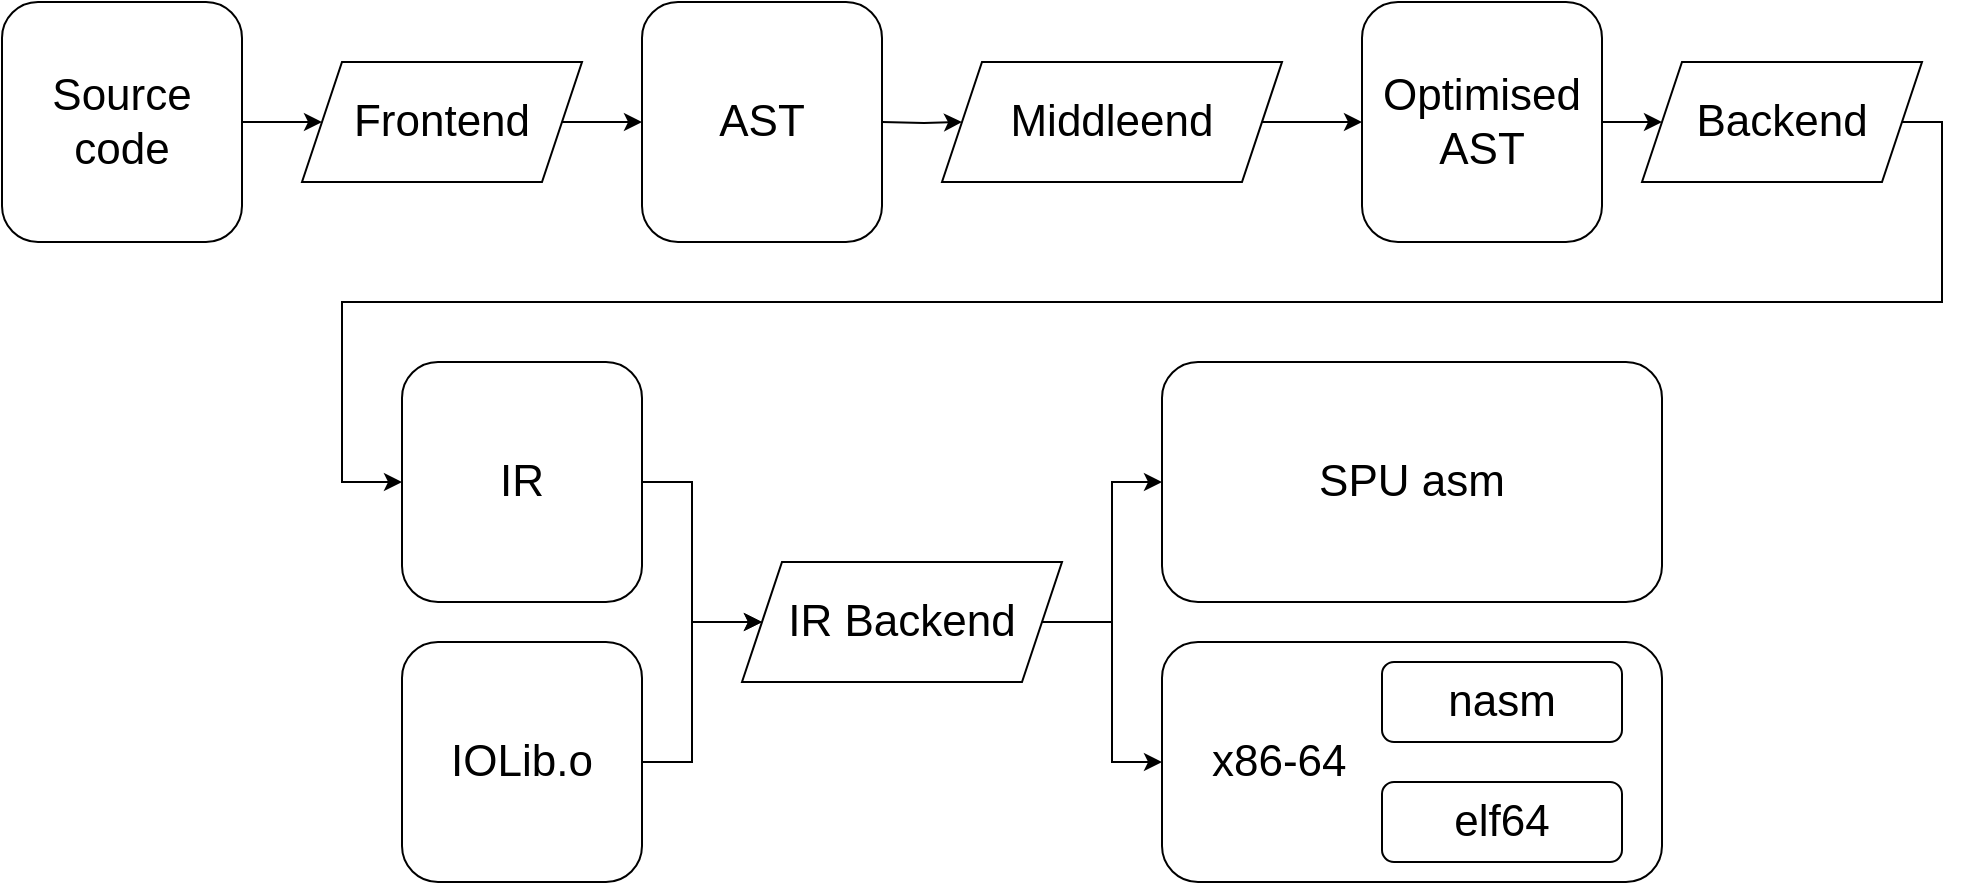 <mxfile version="23.1.5" type="device">
  <diagram name="Page-1" id="bmTPYpdwqM7_A1EGQ26A">
    <mxGraphModel dx="1311" dy="771" grid="1" gridSize="10" guides="1" tooltips="1" connect="1" arrows="1" fold="1" page="1" pageScale="1" pageWidth="850" pageHeight="1100" math="0" shadow="0">
      <root>
        <mxCell id="0" />
        <mxCell id="1" parent="0" />
        <mxCell id="DRVLlOOU_TsHvvWP_Fq2-27" value="x86-64" style="rounded=1;whiteSpace=wrap;html=1;fontSize=22;align=left;spacingRight=23;spacingLeft=23;" vertex="1" parent="1">
          <mxGeometry x="940" y="630" width="250" height="120" as="geometry" />
        </mxCell>
        <mxCell id="DRVLlOOU_TsHvvWP_Fq2-11" style="edgeStyle=orthogonalEdgeStyle;rounded=0;orthogonalLoop=1;jettySize=auto;html=1;exitX=1;exitY=0.5;exitDx=0;exitDy=0;entryX=0;entryY=0.5;entryDx=0;entryDy=0;" edge="1" parent="1" source="DRVLlOOU_TsHvvWP_Fq2-1" target="DRVLlOOU_TsHvvWP_Fq2-10">
          <mxGeometry relative="1" as="geometry" />
        </mxCell>
        <mxCell id="DRVLlOOU_TsHvvWP_Fq2-1" value="&lt;font style=&quot;font-size: 22px;&quot;&gt;Source code&lt;/font&gt;" style="rounded=1;whiteSpace=wrap;html=1;" vertex="1" parent="1">
          <mxGeometry x="360" y="310" width="120" height="120" as="geometry" />
        </mxCell>
        <mxCell id="DRVLlOOU_TsHvvWP_Fq2-2" value="&lt;span style=&quot;font-size: 22px;&quot;&gt;AST&lt;/span&gt;" style="rounded=1;whiteSpace=wrap;html=1;fontSize=22;" vertex="1" parent="1">
          <mxGeometry x="680" y="310" width="120" height="120" as="geometry" />
        </mxCell>
        <mxCell id="DRVLlOOU_TsHvvWP_Fq2-33" style="edgeStyle=orthogonalEdgeStyle;rounded=0;orthogonalLoop=1;jettySize=auto;html=1;exitX=1;exitY=0.5;exitDx=0;exitDy=0;entryX=0;entryY=0.5;entryDx=0;entryDy=0;" edge="1" parent="1" source="DRVLlOOU_TsHvvWP_Fq2-6" target="DRVLlOOU_TsHvvWP_Fq2-18">
          <mxGeometry relative="1" as="geometry" />
        </mxCell>
        <mxCell id="DRVLlOOU_TsHvvWP_Fq2-6" value="&lt;span style=&quot;font-size: 22px;&quot;&gt;Optimised AST&lt;/span&gt;" style="rounded=1;whiteSpace=wrap;html=1;fontSize=22;" vertex="1" parent="1">
          <mxGeometry x="1040" y="310" width="120" height="120" as="geometry" />
        </mxCell>
        <mxCell id="DRVLlOOU_TsHvvWP_Fq2-34" style="edgeStyle=orthogonalEdgeStyle;rounded=0;orthogonalLoop=1;jettySize=auto;html=1;exitX=1;exitY=0.5;exitDx=0;exitDy=0;entryX=0;entryY=0.5;entryDx=0;entryDy=0;" edge="1" parent="1" source="DRVLlOOU_TsHvvWP_Fq2-8" target="DRVLlOOU_TsHvvWP_Fq2-21">
          <mxGeometry relative="1" as="geometry" />
        </mxCell>
        <mxCell id="DRVLlOOU_TsHvvWP_Fq2-8" value="&lt;span style=&quot;font-size: 22px;&quot;&gt;IR&lt;/span&gt;" style="rounded=1;whiteSpace=wrap;html=1;fontSize=22;" vertex="1" parent="1">
          <mxGeometry x="560" y="490" width="120" height="120" as="geometry" />
        </mxCell>
        <mxCell id="DRVLlOOU_TsHvvWP_Fq2-35" style="edgeStyle=orthogonalEdgeStyle;rounded=0;orthogonalLoop=1;jettySize=auto;html=1;exitX=1;exitY=0.5;exitDx=0;exitDy=0;entryX=0;entryY=0.5;entryDx=0;entryDy=0;" edge="1" parent="1" source="DRVLlOOU_TsHvvWP_Fq2-9" target="DRVLlOOU_TsHvvWP_Fq2-21">
          <mxGeometry relative="1" as="geometry" />
        </mxCell>
        <mxCell id="DRVLlOOU_TsHvvWP_Fq2-9" value="&lt;span style=&quot;font-size: 22px;&quot;&gt;IOLib.o&lt;/span&gt;" style="rounded=1;whiteSpace=wrap;html=1;fontSize=22;" vertex="1" parent="1">
          <mxGeometry x="560" y="630" width="120" height="120" as="geometry" />
        </mxCell>
        <mxCell id="DRVLlOOU_TsHvvWP_Fq2-12" style="edgeStyle=orthogonalEdgeStyle;rounded=0;orthogonalLoop=1;jettySize=auto;html=1;exitX=1;exitY=0.5;exitDx=0;exitDy=0;entryX=0;entryY=0.5;entryDx=0;entryDy=0;" edge="1" parent="1" source="DRVLlOOU_TsHvvWP_Fq2-10" target="DRVLlOOU_TsHvvWP_Fq2-2">
          <mxGeometry relative="1" as="geometry" />
        </mxCell>
        <mxCell id="DRVLlOOU_TsHvvWP_Fq2-10" value="&lt;font style=&quot;font-size: 22px;&quot;&gt;Frontend&lt;/font&gt;" style="shape=parallelogram;perimeter=parallelogramPerimeter;whiteSpace=wrap;html=1;fixedSize=1;" vertex="1" parent="1">
          <mxGeometry x="510" y="340" width="140" height="60" as="geometry" />
        </mxCell>
        <mxCell id="DRVLlOOU_TsHvvWP_Fq2-13" style="edgeStyle=orthogonalEdgeStyle;rounded=0;orthogonalLoop=1;jettySize=auto;html=1;exitX=1;exitY=0.5;exitDx=0;exitDy=0;entryX=0;entryY=0.5;entryDx=0;entryDy=0;" edge="1" parent="1" target="DRVLlOOU_TsHvvWP_Fq2-15">
          <mxGeometry relative="1" as="geometry">
            <mxPoint x="800" y="370" as="sourcePoint" />
          </mxGeometry>
        </mxCell>
        <mxCell id="DRVLlOOU_TsHvvWP_Fq2-32" style="edgeStyle=orthogonalEdgeStyle;rounded=0;orthogonalLoop=1;jettySize=auto;html=1;exitX=1;exitY=0.5;exitDx=0;exitDy=0;entryX=0;entryY=0.5;entryDx=0;entryDy=0;" edge="1" parent="1" source="DRVLlOOU_TsHvvWP_Fq2-15" target="DRVLlOOU_TsHvvWP_Fq2-6">
          <mxGeometry relative="1" as="geometry" />
        </mxCell>
        <mxCell id="DRVLlOOU_TsHvvWP_Fq2-15" value="&lt;font style=&quot;font-size: 22px;&quot;&gt;Middleend&lt;/font&gt;" style="shape=parallelogram;perimeter=parallelogramPerimeter;whiteSpace=wrap;html=1;fixedSize=1;" vertex="1" parent="1">
          <mxGeometry x="830" y="340" width="170" height="60" as="geometry" />
        </mxCell>
        <mxCell id="DRVLlOOU_TsHvvWP_Fq2-18" value="&lt;font style=&quot;font-size: 22px;&quot;&gt;Backend&lt;/font&gt;" style="shape=parallelogram;perimeter=parallelogramPerimeter;whiteSpace=wrap;html=1;fixedSize=1;" vertex="1" parent="1">
          <mxGeometry x="1180" y="340" width="140" height="60" as="geometry" />
        </mxCell>
        <mxCell id="DRVLlOOU_TsHvvWP_Fq2-36" style="edgeStyle=orthogonalEdgeStyle;rounded=0;orthogonalLoop=1;jettySize=auto;html=1;exitX=1;exitY=0.5;exitDx=0;exitDy=0;entryX=0;entryY=0.5;entryDx=0;entryDy=0;" edge="1" parent="1" source="DRVLlOOU_TsHvvWP_Fq2-21" target="DRVLlOOU_TsHvvWP_Fq2-23">
          <mxGeometry relative="1" as="geometry" />
        </mxCell>
        <mxCell id="DRVLlOOU_TsHvvWP_Fq2-37" style="edgeStyle=orthogonalEdgeStyle;rounded=0;orthogonalLoop=1;jettySize=auto;html=1;exitX=1;exitY=0.5;exitDx=0;exitDy=0;entryX=0;entryY=0.5;entryDx=0;entryDy=0;" edge="1" parent="1" source="DRVLlOOU_TsHvvWP_Fq2-21" target="DRVLlOOU_TsHvvWP_Fq2-27">
          <mxGeometry relative="1" as="geometry" />
        </mxCell>
        <mxCell id="DRVLlOOU_TsHvvWP_Fq2-21" value="&lt;font style=&quot;font-size: 22px;&quot;&gt;IR Backend&lt;/font&gt;" style="shape=parallelogram;perimeter=parallelogramPerimeter;whiteSpace=wrap;html=1;fixedSize=1;" vertex="1" parent="1">
          <mxGeometry x="730" y="590" width="160" height="60" as="geometry" />
        </mxCell>
        <mxCell id="DRVLlOOU_TsHvvWP_Fq2-23" value="&lt;span style=&quot;font-size: 22px;&quot;&gt;SPU asm&lt;/span&gt;" style="rounded=1;whiteSpace=wrap;html=1;fontSize=22;" vertex="1" parent="1">
          <mxGeometry x="940" y="490" width="250" height="120" as="geometry" />
        </mxCell>
        <mxCell id="DRVLlOOU_TsHvvWP_Fq2-24" value="&lt;span style=&quot;font-size: 22px;&quot;&gt;nasm&lt;/span&gt;" style="rounded=1;whiteSpace=wrap;html=1;fontSize=22;" vertex="1" parent="1">
          <mxGeometry x="1050" y="640" width="120" height="40" as="geometry" />
        </mxCell>
        <mxCell id="DRVLlOOU_TsHvvWP_Fq2-26" value="&lt;span style=&quot;font-size: 22px;&quot;&gt;elf64&lt;/span&gt;" style="rounded=1;whiteSpace=wrap;html=1;fontSize=22;" vertex="1" parent="1">
          <mxGeometry x="1050" y="700" width="120" height="40" as="geometry" />
        </mxCell>
        <mxCell id="DRVLlOOU_TsHvvWP_Fq2-31" value="" style="endArrow=classic;html=1;rounded=0;exitX=1;exitY=0.5;exitDx=0;exitDy=0;entryX=0;entryY=0.5;entryDx=0;entryDy=0;" edge="1" parent="1" source="DRVLlOOU_TsHvvWP_Fq2-18" target="DRVLlOOU_TsHvvWP_Fq2-8">
          <mxGeometry width="50" height="50" relative="1" as="geometry">
            <mxPoint x="930" y="470" as="sourcePoint" />
            <mxPoint x="980" y="420" as="targetPoint" />
            <Array as="points">
              <mxPoint x="1330" y="370" />
              <mxPoint x="1330" y="460" />
              <mxPoint x="530" y="460" />
              <mxPoint x="530" y="550" />
            </Array>
          </mxGeometry>
        </mxCell>
      </root>
    </mxGraphModel>
  </diagram>
</mxfile>
